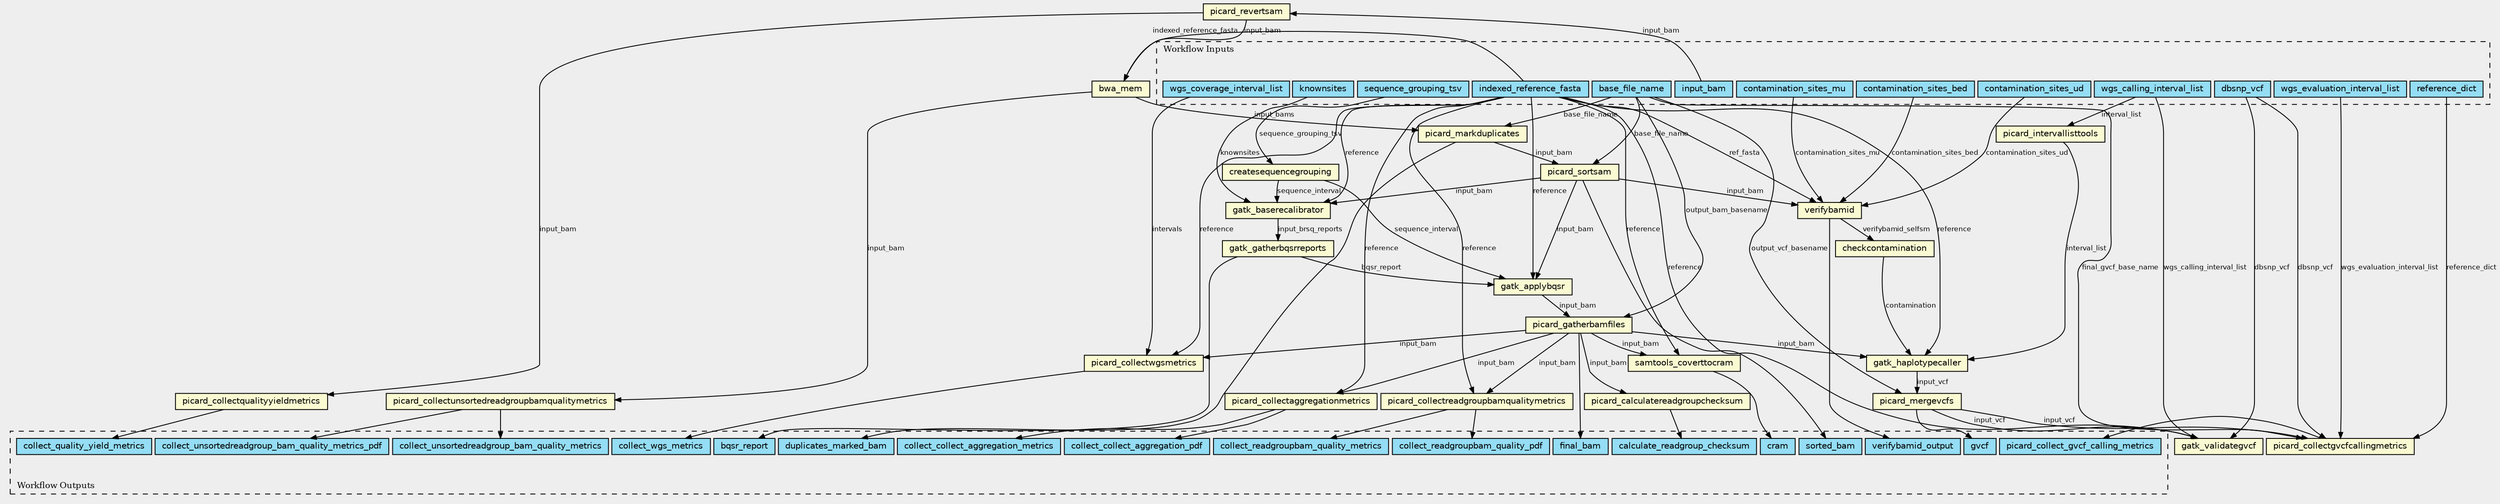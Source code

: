 digraph workflow {
  graph [
    bgcolor = "#eeeeee"
    color = "black"
    fontsize = "10"
    labeljust = "left"
    clusterrank = "local"
    ranksep = "0.22"
    nodesep = "0.05"
  ]
  node [
    fontname = "Helvetica"
    fontsize = "10"
    fontcolor = "black"
    shape = "record"
    height = "0"
    width = "0"
    color = "black"
    fillcolor = "lightgoldenrodyellow"
    style = "filled"
  ];
  edge [
    fontname="Helvetica"
    fontsize="8"
    fontcolor="black"
    color="black"
    arrowsize="0.7"
  ];
  subgraph cluster_inputs {
    rank = "same";
    style = "dashed";
    label = "Workflow Inputs";
    "knownsites" [fillcolor="#94DDF4",label="knownsites"];
    "wgs_calling_interval_list" [fillcolor="#94DDF4",label="wgs_calling_interval_list"];
    "sequence_grouping_tsv" [fillcolor="#94DDF4",label="sequence_grouping_tsv"];
    "dbsnp_vcf" [fillcolor="#94DDF4",label="dbsnp_vcf"];
    "contamination_sites_bed" [fillcolor="#94DDF4",label="contamination_sites_bed"];
    "contamination_sites_ud" [fillcolor="#94DDF4",label="contamination_sites_ud"];
    "contamination_sites_mu" [fillcolor="#94DDF4",label="contamination_sites_mu"];
    "input_bam" [fillcolor="#94DDF4",label="input_bam"];
    "wgs_coverage_interval_list" [fillcolor="#94DDF4",label="wgs_coverage_interval_list"];
    "base_file_name" [fillcolor="#94DDF4",label="base_file_name"];
    "wgs_evaluation_interval_list" [fillcolor="#94DDF4",label="wgs_evaluation_interval_list"];
    "indexed_reference_fasta" [fillcolor="#94DDF4",label="indexed_reference_fasta"];
    "reference_dict" [fillcolor="#94DDF4",label="reference_dict"];
  }
  subgraph cluster_outputs {
    rank = "same";
    style = "dashed";
    labelloc = "b";
    label = "Workflow Outputs";
    "collect_readgroupbam_quality_metrics" [fillcolor="#94DDF4",label="collect_readgroupbam_quality_metrics"];
    "bqsr_report" [fillcolor="#94DDF4",label="bqsr_report"];
    "collect_unsortedreadgroup_bam_quality_metrics_pdf" [fillcolor="#94DDF4",label="collect_unsortedreadgroup_bam_quality_metrics_pdf"];
    "collect_unsortedreadgroup_bam_quality_metrics" [fillcolor="#94DDF4",label="collect_unsortedreadgroup_bam_quality_metrics"];
    "gvcf" [fillcolor="#94DDF4",label="gvcf"];
    "collect_quality_yield_metrics" [fillcolor="#94DDF4",label="collect_quality_yield_metrics"];
    "duplicates_marked_bam" [fillcolor="#94DDF4",label="duplicates_marked_bam"];
    "final_bam" [fillcolor="#94DDF4",label="final_bam"];
    "sorted_bam" [fillcolor="#94DDF4",label="sorted_bam"];
    "cram" [fillcolor="#94DDF4",label="cram"];
    "collect_wgs_metrics" [fillcolor="#94DDF4",label="collect_wgs_metrics"];
    "collect_collect_aggregation_pdf" [fillcolor="#94DDF4",label="collect_collect_aggregation_pdf"];
    "calculate_readgroup_checksum" [fillcolor="#94DDF4",label="calculate_readgroup_checksum"];
    "verifybamid_output" [fillcolor="#94DDF4",label="verifybamid_output"];
    "picard_collect_gvcf_calling_metrics" [fillcolor="#94DDF4",label="picard_collect_gvcf_calling_metrics"];
    "collect_collect_aggregation_metrics" [fillcolor="#94DDF4",label="collect_collect_aggregation_metrics"];
    "collect_readgroupbam_quality_pdf" [fillcolor="#94DDF4",label="collect_readgroupbam_quality_pdf"];
  }
  "picard_gatherbamfiles" [label="picard_gatherbamfiles"];
  "picard_collectaggregationmetrics" [label="picard_collectaggregationmetrics"];
  "picard_collectunsortedreadgroupbamqualitymetrics" [label="picard_collectunsortedreadgroupbamqualitymetrics"];
  "picard_mergevcfs" [label="picard_mergevcfs"];
  "picard_calculatereadgroupchecksum" [label="picard_calculatereadgroupchecksum"];
  "picard_revertsam" [label="picard_revertsam"];
  "verifybamid" [label="verifybamid"];
  "picard_intervallisttools" [label="picard_intervallisttools"];
  "picard_collectreadgroupbamqualitymetrics" [label="picard_collectreadgroupbamqualitymetrics"];
  "picard_collectwgsmetrics" [label="picard_collectwgsmetrics"];
  "gatk_gatherbqsrreports" [label="gatk_gatherbqsrreports"];
  "picard_markduplicates" [label="picard_markduplicates"];
  "gatk_validategvcf" [label="gatk_validategvcf"];
  "picard_sortsam" [label="picard_sortsam"];
  "createsequencegrouping" [label="createsequencegrouping"];
  "picard_collectqualityyieldmetrics" [label="picard_collectqualityyieldmetrics"];
  "gatk_baserecalibrator" [label="gatk_baserecalibrator"];
  "samtools_coverttocram" [label="samtools_coverttocram"];
  "checkcontamination" [label="checkcontamination"];
  "gatk_applybqsr" [label="gatk_applybqsr"];
  "picard_collectgvcfcallingmetrics" [label="picard_collectgvcfcallingmetrics"];
  "bwa_mem" [label="bwa_mem"];
  "gatk_haplotypecaller" [label="gatk_haplotypecaller"];
  "gatk_applybqsr" -> "picard_gatherbamfiles" [label="input_bam"];
  "base_file_name" -> "picard_gatherbamfiles" [label="output_bam_basename"];
  "indexed_reference_fasta" -> "picard_collectaggregationmetrics" [label="reference"];
  "picard_gatherbamfiles" -> "picard_collectaggregationmetrics" [label="input_bam"];
  "bwa_mem" -> "picard_collectunsortedreadgroupbamqualitymetrics" [label="input_bam"];
  "base_file_name" -> "picard_mergevcfs" [label="output_vcf_basename"];
  "gatk_haplotypecaller" -> "picard_mergevcfs" [label="input_vcf"];
  "picard_gatherbamfiles" -> "picard_calculatereadgroupchecksum" [label="input_bam"];
  "input_bam" -> "picard_revertsam" [label="input_bam"];
  "contamination_sites_bed" -> "verifybamid" [label="contamination_sites_bed"];
  "indexed_reference_fasta" -> "verifybamid" [label="ref_fasta"];
  "picard_sortsam" -> "verifybamid" [label="input_bam"];
  "contamination_sites_ud" -> "verifybamid" [label="contamination_sites_ud"];
  "contamination_sites_mu" -> "verifybamid" [label="contamination_sites_mu"];
  "wgs_calling_interval_list" -> "picard_intervallisttools" [label="interval_list"];
  "indexed_reference_fasta" -> "picard_collectreadgroupbamqualitymetrics" [label="reference"];
  "picard_gatherbamfiles" -> "picard_collectreadgroupbamqualitymetrics" [label="input_bam"];
  "picard_gatherbamfiles" -> "picard_collectwgsmetrics" [label="input_bam"];
  "wgs_coverage_interval_list" -> "picard_collectwgsmetrics" [label="intervals"];
  "indexed_reference_fasta" -> "picard_collectwgsmetrics" [label="reference"];
  "gatk_baserecalibrator" -> "gatk_gatherbqsrreports" [label="input_brsq_reports"];
  "bwa_mem" -> "picard_markduplicates" [label="input_bams"];
  "base_file_name" -> "picard_markduplicates" [label="base_file_name"];
  "wgs_calling_interval_list" -> "gatk_validategvcf" [label="wgs_calling_interval_list"];
  "indexed_reference_fasta" -> "gatk_validategvcf" [label="reference"];
  "picard_mergevcfs" -> "gatk_validategvcf" [label="input_vcf"];
  "dbsnp_vcf" -> "gatk_validategvcf" [label="dbsnp_vcf"];
  "picard_markduplicates" -> "picard_sortsam" [label="input_bam"];
  "base_file_name" -> "picard_sortsam" [label="base_file_name"];
  "sequence_grouping_tsv" -> "createsequencegrouping" [label="sequence_grouping_tsv"];
  "picard_revertsam" -> "picard_collectqualityyieldmetrics" [label="input_bam"];
  "createsequencegrouping" -> "gatk_baserecalibrator" [label="sequence_interval"];
  "knownsites" -> "gatk_baserecalibrator" [label="knownsites"];
  "indexed_reference_fasta" -> "gatk_baserecalibrator" [label="reference"];
  "picard_sortsam" -> "gatk_baserecalibrator" [label="input_bam"];
  "indexed_reference_fasta" -> "samtools_coverttocram" [label="reference"];
  "picard_gatherbamfiles" -> "samtools_coverttocram" [label="input_bam"];
  "verifybamid" -> "checkcontamination" [label="verifybamid_selfsm"];
  "createsequencegrouping" -> "gatk_applybqsr" [label="sequence_interval"];
  "indexed_reference_fasta" -> "gatk_applybqsr" [label="reference"];
  "picard_sortsam" -> "gatk_applybqsr" [label="input_bam"];
  "gatk_gatherbqsrreports" -> "gatk_applybqsr" [label="bqsr_report"];
  "dbsnp_vcf" -> "picard_collectgvcfcallingmetrics" [label="dbsnp_vcf"];
  "wgs_evaluation_interval_list" -> "picard_collectgvcfcallingmetrics" [label="wgs_evaluation_interval_list"];
  "reference_dict" -> "picard_collectgvcfcallingmetrics" [label="reference_dict"];
  "picard_mergevcfs" -> "picard_collectgvcfcallingmetrics" [label="input_vcf"];
  "base_file_name" -> "picard_collectgvcfcallingmetrics" [label="final_gvcf_base_name"];
  "picard_revertsam" -> "bwa_mem" [label="input_bam"];
  "indexed_reference_fasta" -> "bwa_mem" [label="indexed_reference_fasta"];
  "picard_gatherbamfiles" -> "gatk_haplotypecaller" [label="input_bam"];
  "picard_intervallisttools" -> "gatk_haplotypecaller" [label="interval_list"];
  "indexed_reference_fasta" -> "gatk_haplotypecaller" [label="reference"];
  "checkcontamination" -> "gatk_haplotypecaller" [label="contamination"];
  "picard_collectreadgroupbamqualitymetrics" -> "collect_readgroupbam_quality_metrics";
  "gatk_gatherbqsrreports" -> "bqsr_report";
  "picard_collectunsortedreadgroupbamqualitymetrics" -> "collect_unsortedreadgroup_bam_quality_metrics_pdf";
  "picard_collectunsortedreadgroupbamqualitymetrics" -> "collect_unsortedreadgroup_bam_quality_metrics";
  "picard_mergevcfs" -> "gvcf";
  "picard_collectqualityyieldmetrics" -> "collect_quality_yield_metrics";
  "picard_markduplicates" -> "duplicates_marked_bam";
  "picard_gatherbamfiles" -> "final_bam";
  "picard_sortsam" -> "sorted_bam";
  "samtools_coverttocram" -> "cram";
  "picard_collectwgsmetrics" -> "collect_wgs_metrics";
  "picard_collectaggregationmetrics" -> "collect_collect_aggregation_pdf";
  "picard_calculatereadgroupchecksum" -> "calculate_readgroup_checksum";
  "verifybamid" -> "verifybamid_output";
  "picard_collectgvcfcallingmetrics" -> "picard_collect_gvcf_calling_metrics";
  "picard_collectaggregationmetrics" -> "collect_collect_aggregation_metrics";
  "picard_collectreadgroupbamqualitymetrics" -> "collect_readgroupbam_quality_pdf";
}
